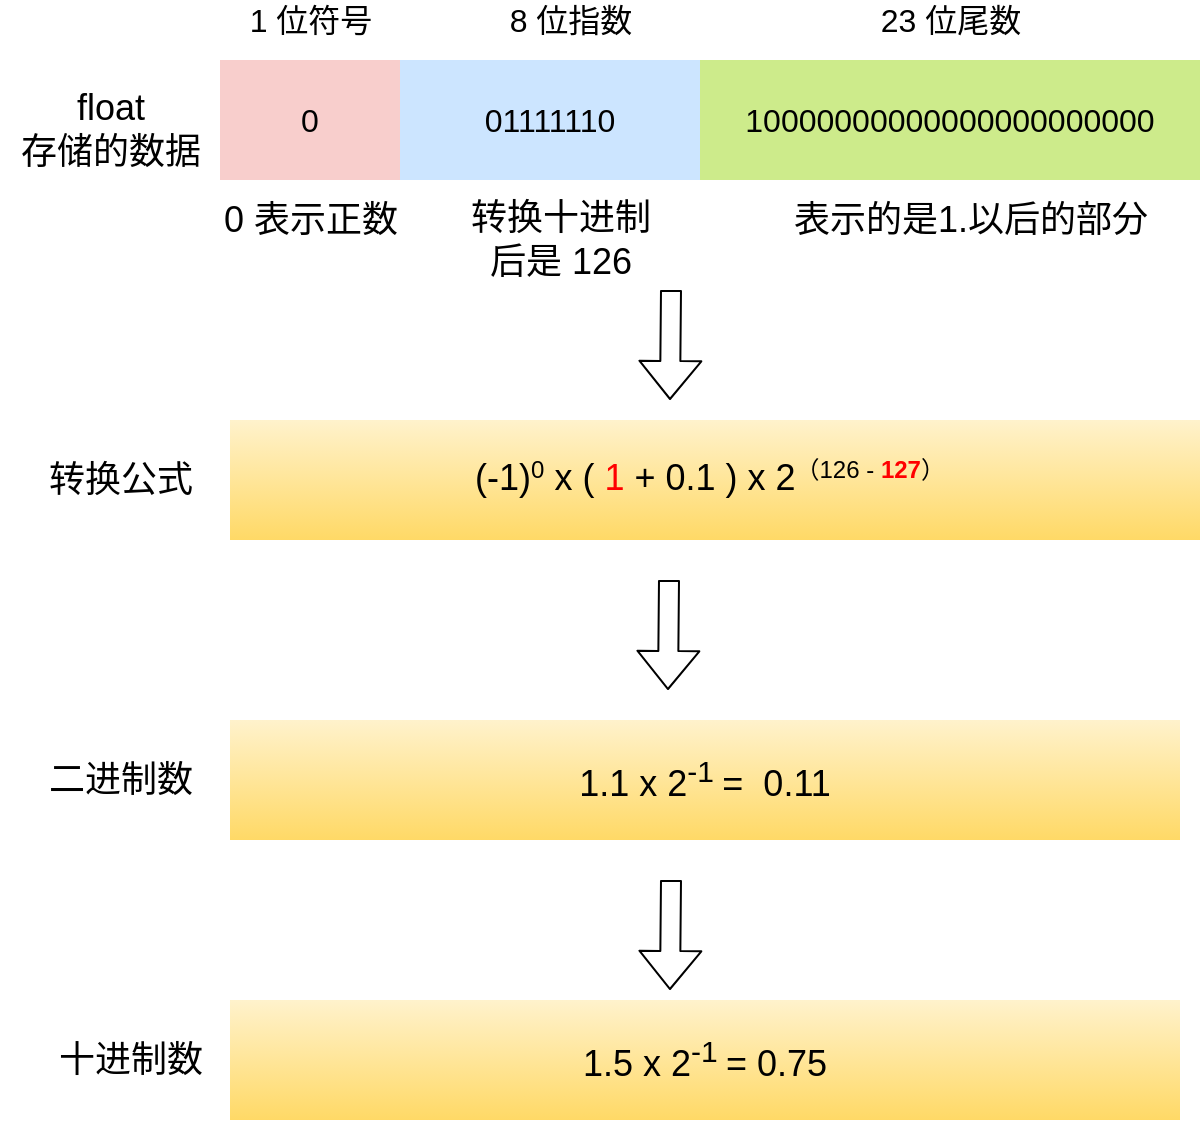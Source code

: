 <mxfile version="13.9.9" type="github">
  <diagram id="9HiJ6DpxU0Rrw7K0wKQl" name="第 1 页">
    <mxGraphModel dx="830" dy="745" grid="1" gridSize="10" guides="1" tooltips="1" connect="1" arrows="1" fold="1" page="1" pageScale="1" pageWidth="827" pageHeight="1169" math="0" shadow="0">
      <root>
        <mxCell id="0" />
        <mxCell id="1" parent="0" />
        <mxCell id="YfqhiunlIznU8pZJpsaj-10" value="&lt;sup&gt;&lt;font&gt;&lt;font&gt;&lt;font size=&quot;4&quot;&gt;(-1)&lt;/font&gt;&lt;sup&gt;&lt;font style=&quot;font-size: 12px&quot;&gt;0&lt;/font&gt;&lt;/sup&gt;&lt;font size=&quot;4&quot;&gt; x ( &lt;font color=&quot;#ff0000&quot;&gt;1&lt;/font&gt; + 0.1 ) x 2&lt;/font&gt;&lt;sup&gt;&lt;font style=&quot;font-size: 12px&quot;&gt;（126 - &lt;font color=&quot;#ff0000&quot;&gt;&lt;b&gt;127&lt;/b&gt;&lt;/font&gt;）&lt;/font&gt;&lt;/sup&gt;&lt;sup style=&quot;font-size: 18px&quot;&gt;&amp;nbsp;&lt;/sup&gt;&lt;/font&gt;&lt;br style=&quot;font-size: 18px&quot;&gt;&lt;/font&gt;&lt;/sup&gt;" style="rounded=0;whiteSpace=wrap;html=1;fontSize=18;fillColor=#fff2cc;gradientColor=#ffd966;strokeColor=none;fontStyle=0" vertex="1" parent="1">
          <mxGeometry x="120" y="470" width="485" height="60" as="geometry" />
        </mxCell>
        <mxCell id="YfqhiunlIznU8pZJpsaj-12" value="0" style="rounded=0;whiteSpace=wrap;html=1;fontSize=16;fillColor=#f8cecc;strokeColor=none;" vertex="1" parent="1">
          <mxGeometry x="115" y="290" width="90" height="60" as="geometry" />
        </mxCell>
        <mxCell id="YfqhiunlIznU8pZJpsaj-13" value="01111110" style="rounded=0;whiteSpace=wrap;html=1;fontSize=16;fillColor=#cce5ff;strokeColor=none;" vertex="1" parent="1">
          <mxGeometry x="205" y="290" width="150" height="60" as="geometry" />
        </mxCell>
        <mxCell id="YfqhiunlIznU8pZJpsaj-14" value="1 位符号" style="text;html=1;align=center;verticalAlign=middle;resizable=0;points=[];autosize=1;fontSize=16;" vertex="1" parent="1">
          <mxGeometry x="120.0" y="260" width="80" height="20" as="geometry" />
        </mxCell>
        <mxCell id="YfqhiunlIznU8pZJpsaj-15" value="10000000000000000000000" style="rounded=0;whiteSpace=wrap;html=1;fontSize=16;fillColor=#cdeb8b;strokeColor=none;" vertex="1" parent="1">
          <mxGeometry x="355" y="290" width="250" height="60" as="geometry" />
        </mxCell>
        <mxCell id="YfqhiunlIznU8pZJpsaj-16" value="8 位指数" style="text;html=1;align=center;verticalAlign=middle;resizable=0;points=[];autosize=1;fontSize=16;" vertex="1" parent="1">
          <mxGeometry x="250" y="260" width="80" height="20" as="geometry" />
        </mxCell>
        <mxCell id="YfqhiunlIznU8pZJpsaj-18" value="23 位尾数&lt;br&gt;" style="text;html=1;align=center;verticalAlign=middle;resizable=0;points=[];autosize=1;fontSize=16;" vertex="1" parent="1">
          <mxGeometry x="435" y="260" width="90" height="20" as="geometry" />
        </mxCell>
        <mxCell id="YfqhiunlIznU8pZJpsaj-21" value="0 表示正数" style="text;html=1;align=center;verticalAlign=middle;resizable=0;points=[];autosize=1;fontSize=18;" vertex="1" parent="1">
          <mxGeometry x="110" y="355" width="100" height="30" as="geometry" />
        </mxCell>
        <mxCell id="YfqhiunlIznU8pZJpsaj-22" value="转换十进制&lt;br&gt;后是 126" style="text;html=1;align=center;verticalAlign=middle;resizable=0;points=[];autosize=1;fontSize=18;" vertex="1" parent="1">
          <mxGeometry x="230" y="355" width="110" height="50" as="geometry" />
        </mxCell>
        <mxCell id="YfqhiunlIznU8pZJpsaj-23" value="表示的是1.以后的部分" style="text;html=1;align=center;verticalAlign=middle;resizable=0;points=[];autosize=1;fontSize=18;" vertex="1" parent="1">
          <mxGeometry x="395" y="355" width="190" height="30" as="geometry" />
        </mxCell>
        <mxCell id="YfqhiunlIznU8pZJpsaj-24" value="" style="shape=flexArrow;endArrow=classic;html=1;fontSize=18;" edge="1" parent="1">
          <mxGeometry width="50" height="50" relative="1" as="geometry">
            <mxPoint x="340.5" y="405" as="sourcePoint" />
            <mxPoint x="340" y="460" as="targetPoint" />
          </mxGeometry>
        </mxCell>
        <mxCell id="YfqhiunlIznU8pZJpsaj-26" value="1.1 x 2&lt;sup&gt;-1&amp;nbsp;&lt;/sup&gt;= &amp;nbsp;0.11&lt;sup&gt;&lt;br&gt;&lt;/sup&gt;" style="rounded=0;whiteSpace=wrap;html=1;fontSize=18;gradientColor=#ffd966;fillColor=#fff2cc;strokeColor=none;" vertex="1" parent="1">
          <mxGeometry x="120" y="620" width="475" height="60" as="geometry" />
        </mxCell>
        <mxCell id="YfqhiunlIznU8pZJpsaj-27" value="float &lt;br&gt;存储的数据" style="text;html=1;align=center;verticalAlign=middle;resizable=0;points=[];autosize=1;fontSize=18;" vertex="1" parent="1">
          <mxGeometry x="5" y="300" width="110" height="50" as="geometry" />
        </mxCell>
        <mxCell id="YfqhiunlIznU8pZJpsaj-30" value="转换公式" style="text;html=1;align=center;verticalAlign=middle;resizable=0;points=[];autosize=1;fontSize=18;" vertex="1" parent="1">
          <mxGeometry x="20" y="485" width="90" height="30" as="geometry" />
        </mxCell>
        <mxCell id="YfqhiunlIznU8pZJpsaj-31" value="二进制数" style="text;html=1;align=center;verticalAlign=middle;resizable=0;points=[];autosize=1;fontSize=18;" vertex="1" parent="1">
          <mxGeometry x="20" y="635" width="90" height="30" as="geometry" />
        </mxCell>
        <mxCell id="YfqhiunlIznU8pZJpsaj-32" value="1.5 x 2&lt;sup&gt;-1&amp;nbsp;&lt;/sup&gt;= 0.75" style="rounded=0;whiteSpace=wrap;html=1;fontSize=18;gradientColor=#ffd966;fillColor=#fff2cc;strokeColor=none;" vertex="1" parent="1">
          <mxGeometry x="120" y="760" width="475" height="60" as="geometry" />
        </mxCell>
        <mxCell id="YfqhiunlIznU8pZJpsaj-33" value="十进制数" style="text;html=1;align=center;verticalAlign=middle;resizable=0;points=[];autosize=1;fontSize=18;" vertex="1" parent="1">
          <mxGeometry x="25" y="775" width="90" height="30" as="geometry" />
        </mxCell>
        <mxCell id="YfqhiunlIznU8pZJpsaj-35" value="" style="shape=flexArrow;endArrow=classic;html=1;fontSize=18;" edge="1" parent="1">
          <mxGeometry width="50" height="50" relative="1" as="geometry">
            <mxPoint x="339.5" y="550" as="sourcePoint" />
            <mxPoint x="339" y="605" as="targetPoint" />
          </mxGeometry>
        </mxCell>
        <mxCell id="YfqhiunlIznU8pZJpsaj-36" value="" style="shape=flexArrow;endArrow=classic;html=1;fontSize=18;" edge="1" parent="1">
          <mxGeometry width="50" height="50" relative="1" as="geometry">
            <mxPoint x="340.5" y="700" as="sourcePoint" />
            <mxPoint x="340" y="755" as="targetPoint" />
          </mxGeometry>
        </mxCell>
      </root>
    </mxGraphModel>
  </diagram>
</mxfile>
